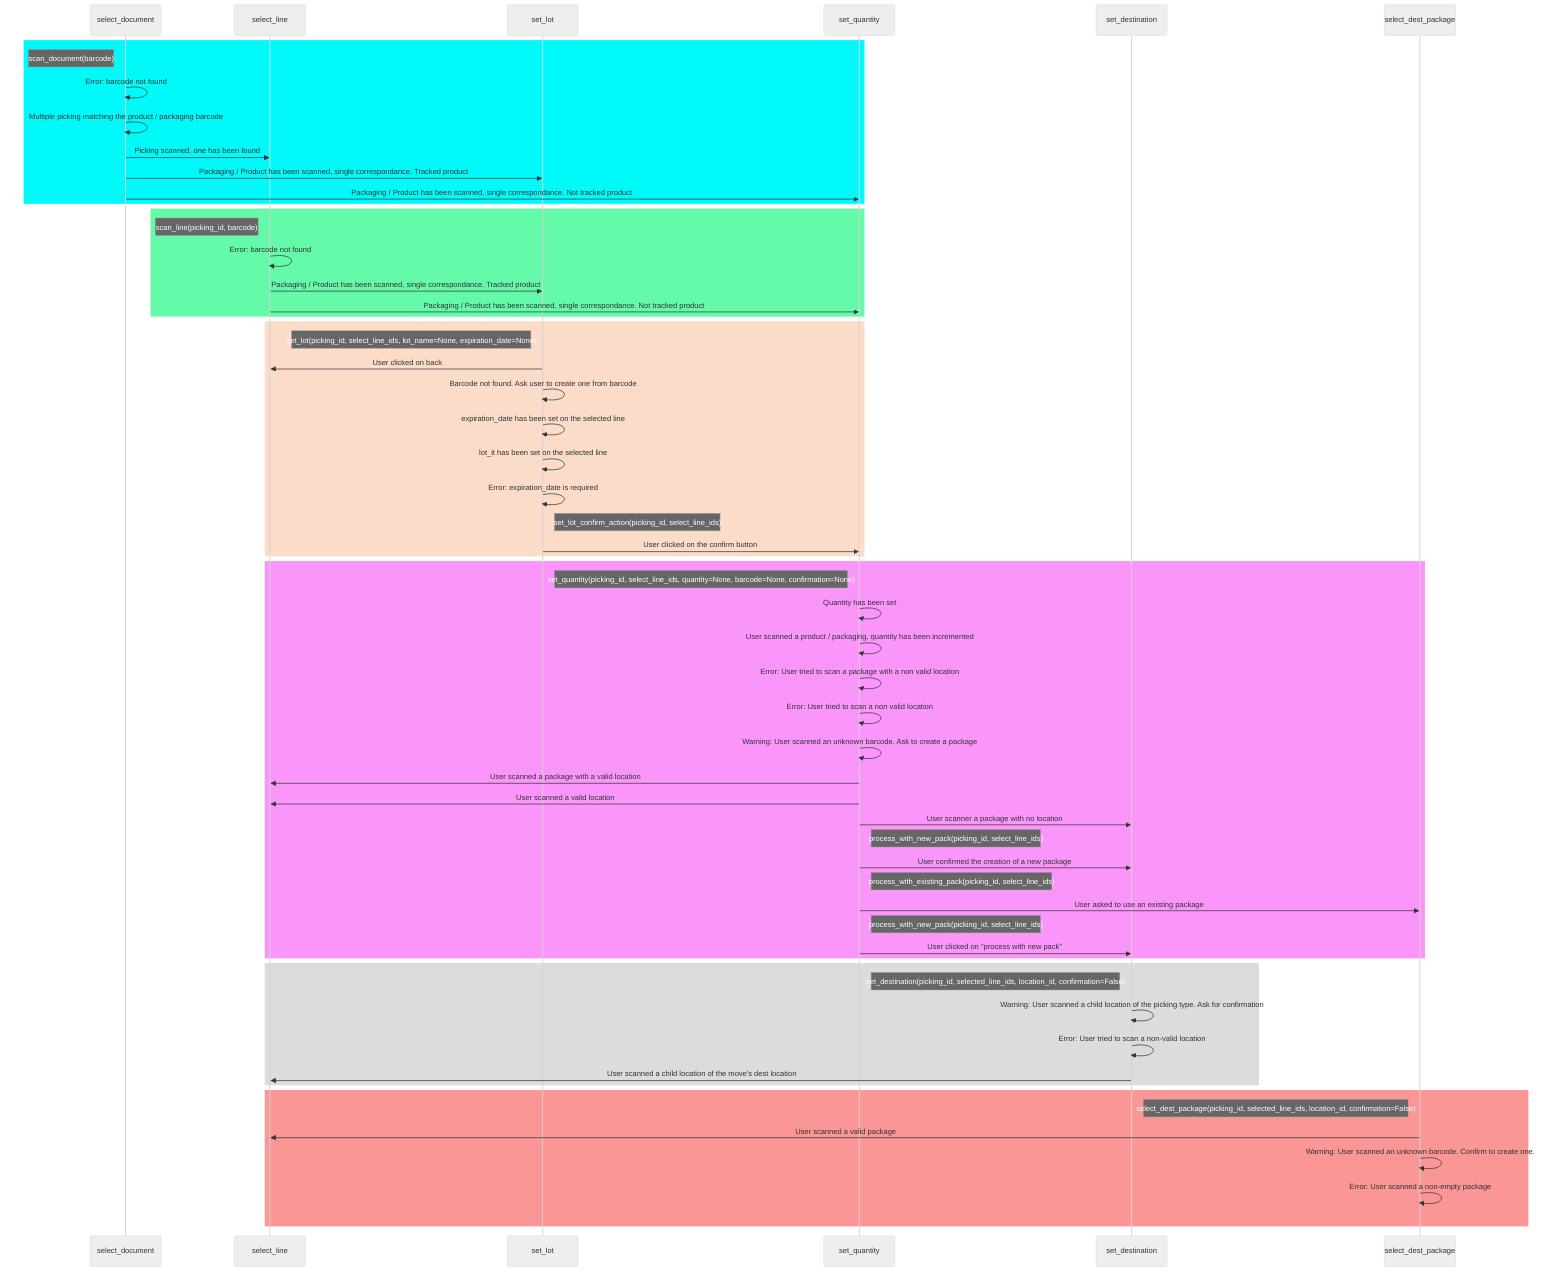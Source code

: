 %%{init: {'theme': 'neutral' } }%%
sequenceDiagram
	participant select_document
	participant select_line
	participant set_lot
	participant set_quantity
	participant set_destination
	participant select_dest_package
    rect rgb(0, 250, 250)
    note left of select_document: scan_document(barcode)
	select_document ->> select_document: Error: barcode not found
	select_document ->> select_document: Multiple picking matching the product / packaging barcode
	select_document ->> select_line: Picking scanned, one has been found
	select_document ->> set_lot: Packaging / Product has been scanned, single correspondance. Tracked product
	select_document ->> set_quantity: Packaging / Product has been scanned, single correspondance. Not tracked product
    end
    rect rgb(100, 250, 170)
    note left of select_line: scan_line(picking_id, barcode)
	select_line ->> select_line: Error: barcode not found
	select_line ->> set_lot: Packaging / Product has been scanned, single correspondance. Tracked product
	select_line ->> set_quantity: Packaging / Product has been scanned, single correspondance. Not tracked product
    end
    rect rgb(250, 220, 200)
    note left of set_lot: set_lot(picking_id, select_line_ids, lot_name=None, expiration_date=None)
	set_lot ->> select_line: User clicked on back
	set_lot ->> set_lot: Barcode not found. Ask user to create one from barcode
	set_lot ->> set_lot: expiration_date has been set on the selected line
	set_lot ->> set_lot: lot_it has been set on the selected line
	set_lot ->> set_lot: Error: expiration_date is required
    note right of set_lot: set_lot_confirm_action(picking_id, select_line_ids)
	set_lot ->> set_quantity: User clicked on the confirm button
    end
    rect rgb(250, 150, 250)
    note left of set_quantity: set_quantity(picking_id, select_line_ids, quantity=None, barcode=None, confirmation=None)
	set_quantity ->> set_quantity: Quantity has been set
	set_quantity ->> set_quantity: User scanned a product / packaging, quantity has been incremented
	set_quantity ->> set_quantity: Error: User tried to scan a package with a non valid location
	set_quantity ->> set_quantity: Error: User tried to scan a non valid location
	set_quantity ->> set_quantity: Warning: User scanned an unknown barcode. Ask to create a package
	set_quantity ->> select_line: User scanned a package with a valid location
	set_quantity ->> select_line: User scanned a valid location
	set_quantity ->> set_destination: User scanner a package with no location
    note right of set_quantity: process_with_new_pack(picking_id, select_line_ids)
	set_quantity ->> set_destination: User confirmed the creation of a new package
    note right of set_quantity: process_with_existing_pack(picking_id, select_line_ids)
	set_quantity ->> select_dest_package: User asked to use an existing package
    note right of set_quantity: process_with_new_pack(picking_id, select_line_ids)
    set_quantity ->> set_destination: User clicked on "process with new pack"
    end
    rect rgb(220, 220, 220)
    note left of set_destination: set_destination(picking_id, selected_line_ids, location_id, confirmation=False)
	set_destination ->> set_destination: Warning: User scanned a child location of the picking type. Ask for confirmation
	set_destination ->> set_destination: Error: User tried to scan a non-valid location
	set_destination ->> select_line: User scanned a child location of the move's dest location
    end
    rect rgb(250, 150, 150)
    note left of select_dest_package: select_dest_package(picking_id, selected_line_ids, location_id, confirmation=False)
	select_dest_package ->> select_line: User scanned a valid package
	select_dest_package ->> select_dest_package: Warning: User scanned an unknown barcode. Confirm to create one.
	select_dest_package ->> select_dest_package: Error: User scanned a non-empty package
    end